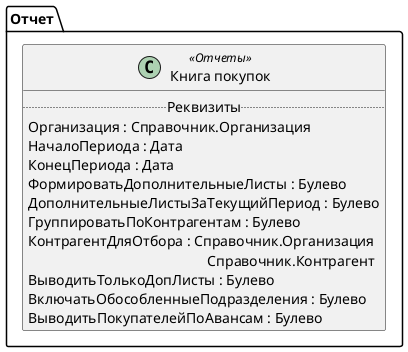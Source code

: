 ﻿@startuml КнигаПокупок
'!include templates.wsd
'..\include templates.wsd
class Отчет.КнигаПокупок as "Книга покупок" <<Отчеты>>
{
..Реквизиты..
Организация : Справочник.Организация
НачалоПериода : Дата
КонецПериода : Дата
ФормироватьДополнительныеЛисты : Булево
ДополнительныеЛистыЗаТекущийПериод : Булево
ГруппироватьПоКонтрагентам : Булево
КонтрагентДляОтбора : Справочник.Организация\rСправочник.Контрагент
ВыводитьТолькоДопЛисты : Булево
ВключатьОбособленныеПодразделения : Булево
ВыводитьПокупателейПоАвансам : Булево
}
@enduml
